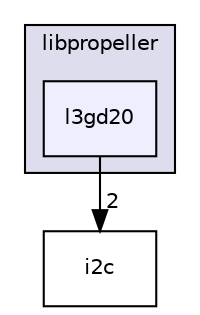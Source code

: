 digraph "l3gd20" {
  compound=true
  node [ fontsize="10", fontname="Helvetica"];
  edge [ labelfontsize="10", labelfontname="Helvetica"];
  subgraph clusterdir_34d10b20358c807fff993149200b6a31 {
    graph [ bgcolor="#ddddee", pencolor="black", label="libpropeller" fontname="Helvetica", fontsize="10", URL="dir_34d10b20358c807fff993149200b6a31.html"]
  dir_67a354be9b2995627094ecda6a4ced7a [shape=box, label="l3gd20", style="filled", fillcolor="#eeeeff", pencolor="black", URL="dir_67a354be9b2995627094ecda6a4ced7a.html"];
  }
  dir_c3b11af479d85cbee5d8a7aef9a49808 [shape=box label="i2c" URL="dir_c3b11af479d85cbee5d8a7aef9a49808.html"];
  dir_67a354be9b2995627094ecda6a4ced7a->dir_c3b11af479d85cbee5d8a7aef9a49808 [headlabel="2", labeldistance=1.5 headhref="dir_000009_000008.html"];
}
